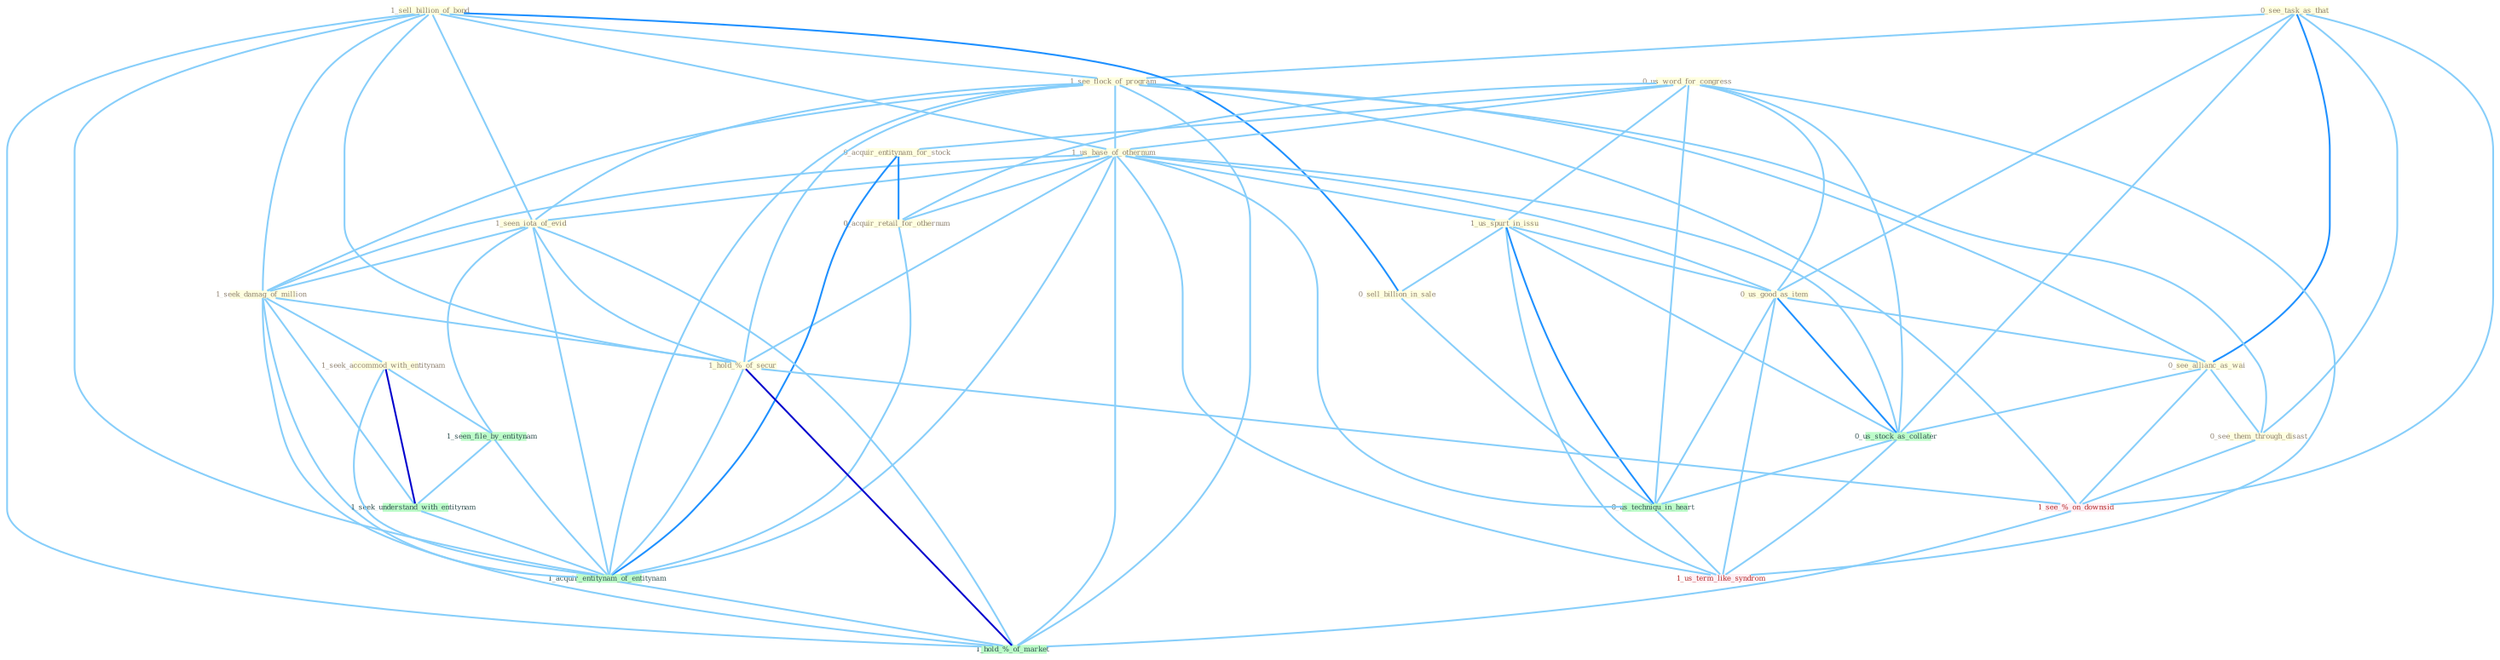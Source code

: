 Graph G{ 
    node
    [shape=polygon,style=filled,width=.5,height=.06,color="#BDFCC9",fixedsize=true,fontsize=4,
    fontcolor="#2f4f4f"];
    {node
    [color="#ffffe0", fontcolor="#8b7d6b"] "0_see_task_as_that " "1_sell_billion_of_bond " "0_us_word_for_congress " "1_see_flock_of_program " "1_us_base_of_othernum " "1_us_spurt_in_issu " "0_acquir_entitynam_for_stock " "1_seen_iota_of_evid " "0_sell_billion_in_sale " "0_us_good_as_item " "1_seek_damag_of_million " "0_see_allianc_as_wai " "0_acquir_retail_for_othernum " "1_hold_%_of_secur " "1_seek_accommod_with_entitynam " "0_see_them_through_disast "}
{node [color="#fff0f5", fontcolor="#b22222"] "1_see_%_on_downsid " "1_us_term_like_syndrom "}
edge [color="#B0E2FF"];

	"0_see_task_as_that " -- "1_see_flock_of_program " [w="1", color="#87cefa" ];
	"0_see_task_as_that " -- "0_us_good_as_item " [w="1", color="#87cefa" ];
	"0_see_task_as_that " -- "0_see_allianc_as_wai " [w="2", color="#1e90ff" , len=0.8];
	"0_see_task_as_that " -- "0_see_them_through_disast " [w="1", color="#87cefa" ];
	"0_see_task_as_that " -- "0_us_stock_as_collater " [w="1", color="#87cefa" ];
	"0_see_task_as_that " -- "1_see_%_on_downsid " [w="1", color="#87cefa" ];
	"1_sell_billion_of_bond " -- "1_see_flock_of_program " [w="1", color="#87cefa" ];
	"1_sell_billion_of_bond " -- "1_us_base_of_othernum " [w="1", color="#87cefa" ];
	"1_sell_billion_of_bond " -- "1_seen_iota_of_evid " [w="1", color="#87cefa" ];
	"1_sell_billion_of_bond " -- "0_sell_billion_in_sale " [w="2", color="#1e90ff" , len=0.8];
	"1_sell_billion_of_bond " -- "1_seek_damag_of_million " [w="1", color="#87cefa" ];
	"1_sell_billion_of_bond " -- "1_hold_%_of_secur " [w="1", color="#87cefa" ];
	"1_sell_billion_of_bond " -- "1_acquir_entitynam_of_entitynam " [w="1", color="#87cefa" ];
	"1_sell_billion_of_bond " -- "1_hold_%_of_market " [w="1", color="#87cefa" ];
	"0_us_word_for_congress " -- "1_us_base_of_othernum " [w="1", color="#87cefa" ];
	"0_us_word_for_congress " -- "1_us_spurt_in_issu " [w="1", color="#87cefa" ];
	"0_us_word_for_congress " -- "0_acquir_entitynam_for_stock " [w="1", color="#87cefa" ];
	"0_us_word_for_congress " -- "0_us_good_as_item " [w="1", color="#87cefa" ];
	"0_us_word_for_congress " -- "0_acquir_retail_for_othernum " [w="1", color="#87cefa" ];
	"0_us_word_for_congress " -- "0_us_stock_as_collater " [w="1", color="#87cefa" ];
	"0_us_word_for_congress " -- "0_us_techniqu_in_heart " [w="1", color="#87cefa" ];
	"0_us_word_for_congress " -- "1_us_term_like_syndrom " [w="1", color="#87cefa" ];
	"1_see_flock_of_program " -- "1_us_base_of_othernum " [w="1", color="#87cefa" ];
	"1_see_flock_of_program " -- "1_seen_iota_of_evid " [w="1", color="#87cefa" ];
	"1_see_flock_of_program " -- "1_seek_damag_of_million " [w="1", color="#87cefa" ];
	"1_see_flock_of_program " -- "0_see_allianc_as_wai " [w="1", color="#87cefa" ];
	"1_see_flock_of_program " -- "1_hold_%_of_secur " [w="1", color="#87cefa" ];
	"1_see_flock_of_program " -- "0_see_them_through_disast " [w="1", color="#87cefa" ];
	"1_see_flock_of_program " -- "1_acquir_entitynam_of_entitynam " [w="1", color="#87cefa" ];
	"1_see_flock_of_program " -- "1_see_%_on_downsid " [w="1", color="#87cefa" ];
	"1_see_flock_of_program " -- "1_hold_%_of_market " [w="1", color="#87cefa" ];
	"1_us_base_of_othernum " -- "1_us_spurt_in_issu " [w="1", color="#87cefa" ];
	"1_us_base_of_othernum " -- "1_seen_iota_of_evid " [w="1", color="#87cefa" ];
	"1_us_base_of_othernum " -- "0_us_good_as_item " [w="1", color="#87cefa" ];
	"1_us_base_of_othernum " -- "1_seek_damag_of_million " [w="1", color="#87cefa" ];
	"1_us_base_of_othernum " -- "0_acquir_retail_for_othernum " [w="1", color="#87cefa" ];
	"1_us_base_of_othernum " -- "1_hold_%_of_secur " [w="1", color="#87cefa" ];
	"1_us_base_of_othernum " -- "0_us_stock_as_collater " [w="1", color="#87cefa" ];
	"1_us_base_of_othernum " -- "1_acquir_entitynam_of_entitynam " [w="1", color="#87cefa" ];
	"1_us_base_of_othernum " -- "0_us_techniqu_in_heart " [w="1", color="#87cefa" ];
	"1_us_base_of_othernum " -- "1_us_term_like_syndrom " [w="1", color="#87cefa" ];
	"1_us_base_of_othernum " -- "1_hold_%_of_market " [w="1", color="#87cefa" ];
	"1_us_spurt_in_issu " -- "0_sell_billion_in_sale " [w="1", color="#87cefa" ];
	"1_us_spurt_in_issu " -- "0_us_good_as_item " [w="1", color="#87cefa" ];
	"1_us_spurt_in_issu " -- "0_us_stock_as_collater " [w="1", color="#87cefa" ];
	"1_us_spurt_in_issu " -- "0_us_techniqu_in_heart " [w="2", color="#1e90ff" , len=0.8];
	"1_us_spurt_in_issu " -- "1_us_term_like_syndrom " [w="1", color="#87cefa" ];
	"0_acquir_entitynam_for_stock " -- "0_acquir_retail_for_othernum " [w="2", color="#1e90ff" , len=0.8];
	"0_acquir_entitynam_for_stock " -- "1_acquir_entitynam_of_entitynam " [w="2", color="#1e90ff" , len=0.8];
	"1_seen_iota_of_evid " -- "1_seek_damag_of_million " [w="1", color="#87cefa" ];
	"1_seen_iota_of_evid " -- "1_hold_%_of_secur " [w="1", color="#87cefa" ];
	"1_seen_iota_of_evid " -- "1_seen_file_by_entitynam " [w="1", color="#87cefa" ];
	"1_seen_iota_of_evid " -- "1_acquir_entitynam_of_entitynam " [w="1", color="#87cefa" ];
	"1_seen_iota_of_evid " -- "1_hold_%_of_market " [w="1", color="#87cefa" ];
	"0_sell_billion_in_sale " -- "0_us_techniqu_in_heart " [w="1", color="#87cefa" ];
	"0_us_good_as_item " -- "0_see_allianc_as_wai " [w="1", color="#87cefa" ];
	"0_us_good_as_item " -- "0_us_stock_as_collater " [w="2", color="#1e90ff" , len=0.8];
	"0_us_good_as_item " -- "0_us_techniqu_in_heart " [w="1", color="#87cefa" ];
	"0_us_good_as_item " -- "1_us_term_like_syndrom " [w="1", color="#87cefa" ];
	"1_seek_damag_of_million " -- "1_hold_%_of_secur " [w="1", color="#87cefa" ];
	"1_seek_damag_of_million " -- "1_seek_accommod_with_entitynam " [w="1", color="#87cefa" ];
	"1_seek_damag_of_million " -- "1_seek_understand_with_entitynam " [w="1", color="#87cefa" ];
	"1_seek_damag_of_million " -- "1_acquir_entitynam_of_entitynam " [w="1", color="#87cefa" ];
	"1_seek_damag_of_million " -- "1_hold_%_of_market " [w="1", color="#87cefa" ];
	"0_see_allianc_as_wai " -- "0_see_them_through_disast " [w="1", color="#87cefa" ];
	"0_see_allianc_as_wai " -- "0_us_stock_as_collater " [w="1", color="#87cefa" ];
	"0_see_allianc_as_wai " -- "1_see_%_on_downsid " [w="1", color="#87cefa" ];
	"0_acquir_retail_for_othernum " -- "1_acquir_entitynam_of_entitynam " [w="1", color="#87cefa" ];
	"1_hold_%_of_secur " -- "1_acquir_entitynam_of_entitynam " [w="1", color="#87cefa" ];
	"1_hold_%_of_secur " -- "1_see_%_on_downsid " [w="1", color="#87cefa" ];
	"1_hold_%_of_secur " -- "1_hold_%_of_market " [w="3", color="#0000cd" , len=0.6];
	"1_seek_accommod_with_entitynam " -- "1_seen_file_by_entitynam " [w="1", color="#87cefa" ];
	"1_seek_accommod_with_entitynam " -- "1_seek_understand_with_entitynam " [w="3", color="#0000cd" , len=0.6];
	"1_seek_accommod_with_entitynam " -- "1_acquir_entitynam_of_entitynam " [w="1", color="#87cefa" ];
	"0_see_them_through_disast " -- "1_see_%_on_downsid " [w="1", color="#87cefa" ];
	"1_seen_file_by_entitynam " -- "1_seek_understand_with_entitynam " [w="1", color="#87cefa" ];
	"1_seen_file_by_entitynam " -- "1_acquir_entitynam_of_entitynam " [w="1", color="#87cefa" ];
	"0_us_stock_as_collater " -- "0_us_techniqu_in_heart " [w="1", color="#87cefa" ];
	"0_us_stock_as_collater " -- "1_us_term_like_syndrom " [w="1", color="#87cefa" ];
	"1_seek_understand_with_entitynam " -- "1_acquir_entitynam_of_entitynam " [w="1", color="#87cefa" ];
	"1_acquir_entitynam_of_entitynam " -- "1_hold_%_of_market " [w="1", color="#87cefa" ];
	"0_us_techniqu_in_heart " -- "1_us_term_like_syndrom " [w="1", color="#87cefa" ];
	"1_see_%_on_downsid " -- "1_hold_%_of_market " [w="1", color="#87cefa" ];
}